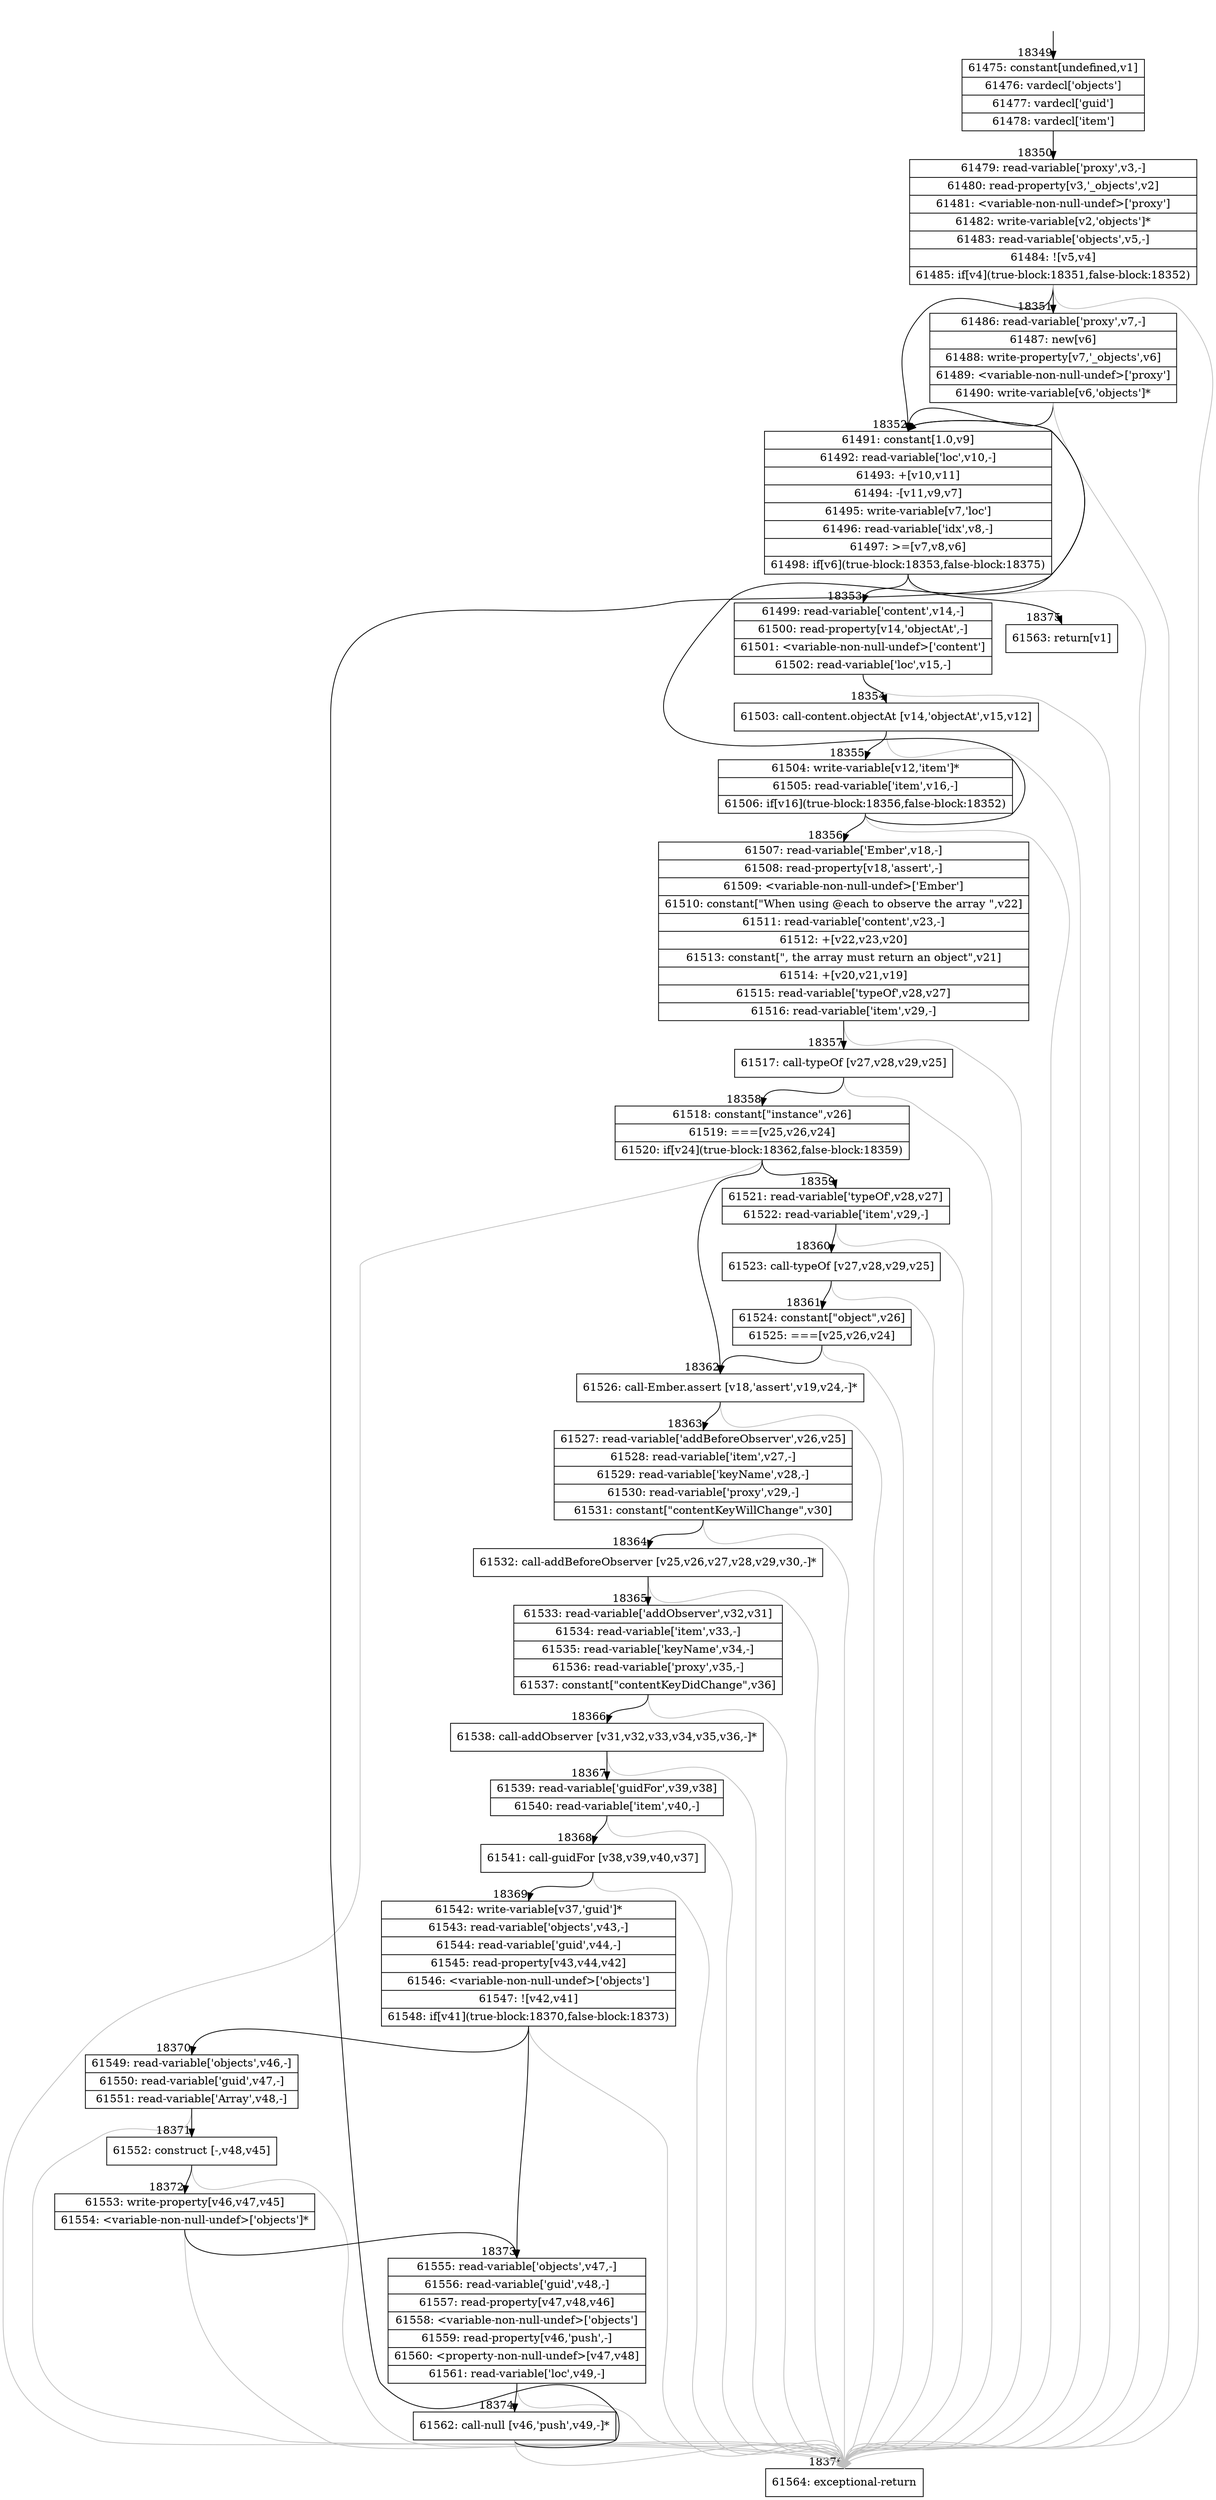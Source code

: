 digraph {
rankdir="TD"
BB_entry1581[shape=none,label=""];
BB_entry1581 -> BB18349 [tailport=s, headport=n, headlabel="    18349"]
BB18349 [shape=record label="{61475: constant[undefined,v1]|61476: vardecl['objects']|61477: vardecl['guid']|61478: vardecl['item']}" ] 
BB18349 -> BB18350 [tailport=s, headport=n, headlabel="      18350"]
BB18350 [shape=record label="{61479: read-variable['proxy',v3,-]|61480: read-property[v3,'_objects',v2]|61481: \<variable-non-null-undef\>['proxy']|61482: write-variable[v2,'objects']*|61483: read-variable['objects',v5,-]|61484: ![v5,v4]|61485: if[v4](true-block:18351,false-block:18352)}" ] 
BB18350 -> BB18351 [tailport=s, headport=n, headlabel="      18351"]
BB18350 -> BB18352 [tailport=s, headport=n, headlabel="      18352"]
BB18350 -> BB18376 [tailport=s, headport=n, color=gray, headlabel="      18376"]
BB18351 [shape=record label="{61486: read-variable['proxy',v7,-]|61487: new[v6]|61488: write-property[v7,'_objects',v6]|61489: \<variable-non-null-undef\>['proxy']|61490: write-variable[v6,'objects']*}" ] 
BB18351 -> BB18352 [tailport=s, headport=n]
BB18351 -> BB18376 [tailport=s, headport=n, color=gray]
BB18352 [shape=record label="{61491: constant[1.0,v9]|61492: read-variable['loc',v10,-]|61493: +[v10,v11]|61494: -[v11,v9,v7]|61495: write-variable[v7,'loc']|61496: read-variable['idx',v8,-]|61497: \>=[v7,v8,v6]|61498: if[v6](true-block:18353,false-block:18375)}" ] 
BB18352 -> BB18353 [tailport=s, headport=n, headlabel="      18353"]
BB18352 -> BB18375 [tailport=s, headport=n, headlabel="      18375"]
BB18352 -> BB18376 [tailport=s, headport=n, color=gray]
BB18353 [shape=record label="{61499: read-variable['content',v14,-]|61500: read-property[v14,'objectAt',-]|61501: \<variable-non-null-undef\>['content']|61502: read-variable['loc',v15,-]}" ] 
BB18353 -> BB18354 [tailport=s, headport=n, headlabel="      18354"]
BB18353 -> BB18376 [tailport=s, headport=n, color=gray]
BB18354 [shape=record label="{61503: call-content.objectAt [v14,'objectAt',v15,v12]}" ] 
BB18354 -> BB18355 [tailport=s, headport=n, headlabel="      18355"]
BB18354 -> BB18376 [tailport=s, headport=n, color=gray]
BB18355 [shape=record label="{61504: write-variable[v12,'item']*|61505: read-variable['item',v16,-]|61506: if[v16](true-block:18356,false-block:18352)}" ] 
BB18355 -> BB18356 [tailport=s, headport=n, headlabel="      18356"]
BB18355 -> BB18352 [tailport=s, headport=n]
BB18355 -> BB18376 [tailport=s, headport=n, color=gray]
BB18356 [shape=record label="{61507: read-variable['Ember',v18,-]|61508: read-property[v18,'assert',-]|61509: \<variable-non-null-undef\>['Ember']|61510: constant[\"When using @each to observe the array \",v22]|61511: read-variable['content',v23,-]|61512: +[v22,v23,v20]|61513: constant[\", the array must return an object\",v21]|61514: +[v20,v21,v19]|61515: read-variable['typeOf',v28,v27]|61516: read-variable['item',v29,-]}" ] 
BB18356 -> BB18357 [tailport=s, headport=n, headlabel="      18357"]
BB18356 -> BB18376 [tailport=s, headport=n, color=gray]
BB18357 [shape=record label="{61517: call-typeOf [v27,v28,v29,v25]}" ] 
BB18357 -> BB18358 [tailport=s, headport=n, headlabel="      18358"]
BB18357 -> BB18376 [tailport=s, headport=n, color=gray]
BB18358 [shape=record label="{61518: constant[\"instance\",v26]|61519: ===[v25,v26,v24]|61520: if[v24](true-block:18362,false-block:18359)}" ] 
BB18358 -> BB18362 [tailport=s, headport=n, headlabel="      18362"]
BB18358 -> BB18359 [tailport=s, headport=n, headlabel="      18359"]
BB18358 -> BB18376 [tailport=s, headport=n, color=gray]
BB18359 [shape=record label="{61521: read-variable['typeOf',v28,v27]|61522: read-variable['item',v29,-]}" ] 
BB18359 -> BB18360 [tailport=s, headport=n, headlabel="      18360"]
BB18359 -> BB18376 [tailport=s, headport=n, color=gray]
BB18360 [shape=record label="{61523: call-typeOf [v27,v28,v29,v25]}" ] 
BB18360 -> BB18361 [tailport=s, headport=n, headlabel="      18361"]
BB18360 -> BB18376 [tailport=s, headport=n, color=gray]
BB18361 [shape=record label="{61524: constant[\"object\",v26]|61525: ===[v25,v26,v24]}" ] 
BB18361 -> BB18362 [tailport=s, headport=n]
BB18361 -> BB18376 [tailport=s, headport=n, color=gray]
BB18362 [shape=record label="{61526: call-Ember.assert [v18,'assert',v19,v24,-]*}" ] 
BB18362 -> BB18363 [tailport=s, headport=n, headlabel="      18363"]
BB18362 -> BB18376 [tailport=s, headport=n, color=gray]
BB18363 [shape=record label="{61527: read-variable['addBeforeObserver',v26,v25]|61528: read-variable['item',v27,-]|61529: read-variable['keyName',v28,-]|61530: read-variable['proxy',v29,-]|61531: constant[\"contentKeyWillChange\",v30]}" ] 
BB18363 -> BB18364 [tailport=s, headport=n, headlabel="      18364"]
BB18363 -> BB18376 [tailport=s, headport=n, color=gray]
BB18364 [shape=record label="{61532: call-addBeforeObserver [v25,v26,v27,v28,v29,v30,-]*}" ] 
BB18364 -> BB18365 [tailport=s, headport=n, headlabel="      18365"]
BB18364 -> BB18376 [tailport=s, headport=n, color=gray]
BB18365 [shape=record label="{61533: read-variable['addObserver',v32,v31]|61534: read-variable['item',v33,-]|61535: read-variable['keyName',v34,-]|61536: read-variable['proxy',v35,-]|61537: constant[\"contentKeyDidChange\",v36]}" ] 
BB18365 -> BB18366 [tailport=s, headport=n, headlabel="      18366"]
BB18365 -> BB18376 [tailport=s, headport=n, color=gray]
BB18366 [shape=record label="{61538: call-addObserver [v31,v32,v33,v34,v35,v36,-]*}" ] 
BB18366 -> BB18367 [tailport=s, headport=n, headlabel="      18367"]
BB18366 -> BB18376 [tailport=s, headport=n, color=gray]
BB18367 [shape=record label="{61539: read-variable['guidFor',v39,v38]|61540: read-variable['item',v40,-]}" ] 
BB18367 -> BB18368 [tailport=s, headport=n, headlabel="      18368"]
BB18367 -> BB18376 [tailport=s, headport=n, color=gray]
BB18368 [shape=record label="{61541: call-guidFor [v38,v39,v40,v37]}" ] 
BB18368 -> BB18369 [tailport=s, headport=n, headlabel="      18369"]
BB18368 -> BB18376 [tailport=s, headport=n, color=gray]
BB18369 [shape=record label="{61542: write-variable[v37,'guid']*|61543: read-variable['objects',v43,-]|61544: read-variable['guid',v44,-]|61545: read-property[v43,v44,v42]|61546: \<variable-non-null-undef\>['objects']|61547: ![v42,v41]|61548: if[v41](true-block:18370,false-block:18373)}" ] 
BB18369 -> BB18370 [tailport=s, headport=n, headlabel="      18370"]
BB18369 -> BB18373 [tailport=s, headport=n, headlabel="      18373"]
BB18369 -> BB18376 [tailport=s, headport=n, color=gray]
BB18370 [shape=record label="{61549: read-variable['objects',v46,-]|61550: read-variable['guid',v47,-]|61551: read-variable['Array',v48,-]}" ] 
BB18370 -> BB18371 [tailport=s, headport=n, headlabel="      18371"]
BB18370 -> BB18376 [tailport=s, headport=n, color=gray]
BB18371 [shape=record label="{61552: construct [-,v48,v45]}" ] 
BB18371 -> BB18372 [tailport=s, headport=n, headlabel="      18372"]
BB18371 -> BB18376 [tailport=s, headport=n, color=gray]
BB18372 [shape=record label="{61553: write-property[v46,v47,v45]|61554: \<variable-non-null-undef\>['objects']*}" ] 
BB18372 -> BB18373 [tailport=s, headport=n]
BB18372 -> BB18376 [tailport=s, headport=n, color=gray]
BB18373 [shape=record label="{61555: read-variable['objects',v47,-]|61556: read-variable['guid',v48,-]|61557: read-property[v47,v48,v46]|61558: \<variable-non-null-undef\>['objects']|61559: read-property[v46,'push',-]|61560: \<property-non-null-undef\>[v47,v48]|61561: read-variable['loc',v49,-]}" ] 
BB18373 -> BB18374 [tailport=s, headport=n, headlabel="      18374"]
BB18373 -> BB18376 [tailport=s, headport=n, color=gray]
BB18374 [shape=record label="{61562: call-null [v46,'push',v49,-]*}" ] 
BB18374 -> BB18352 [tailport=s, headport=n]
BB18374 -> BB18376 [tailport=s, headport=n, color=gray]
BB18375 [shape=record label="{61563: return[v1]}" ] 
BB18376 [shape=record label="{61564: exceptional-return}" ] 
//#$~ 34555
}

